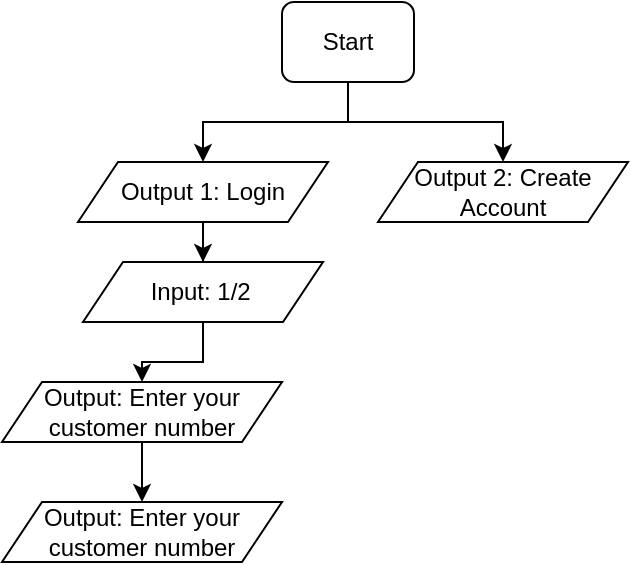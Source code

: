 <mxfile version="20.1.1" type="github">
  <diagram id="PVZnReJb8n95HXbe6FDD" name="Page-1">
    <mxGraphModel dx="944" dy="505" grid="1" gridSize="10" guides="1" tooltips="1" connect="1" arrows="1" fold="1" page="1" pageScale="1" pageWidth="1169" pageHeight="827" math="0" shadow="0">
      <root>
        <mxCell id="0" />
        <mxCell id="1" parent="0" />
        <mxCell id="Zx9jNWDYJmhsIeQJABpq-4" value="" style="edgeStyle=orthogonalEdgeStyle;rounded=0;orthogonalLoop=1;jettySize=auto;html=1;" edge="1" parent="1" source="Zx9jNWDYJmhsIeQJABpq-1" target="Zx9jNWDYJmhsIeQJABpq-2">
          <mxGeometry relative="1" as="geometry" />
        </mxCell>
        <mxCell id="Zx9jNWDYJmhsIeQJABpq-8" style="edgeStyle=orthogonalEdgeStyle;rounded=0;orthogonalLoop=1;jettySize=auto;html=1;entryX=0.5;entryY=0;entryDx=0;entryDy=0;" edge="1" parent="1" source="Zx9jNWDYJmhsIeQJABpq-1" target="Zx9jNWDYJmhsIeQJABpq-5">
          <mxGeometry relative="1" as="geometry" />
        </mxCell>
        <mxCell id="Zx9jNWDYJmhsIeQJABpq-1" value="Start" style="rounded=1;whiteSpace=wrap;html=1;" vertex="1" parent="1">
          <mxGeometry x="552" y="20" width="66" height="40" as="geometry" />
        </mxCell>
        <mxCell id="Zx9jNWDYJmhsIeQJABpq-11" style="edgeStyle=orthogonalEdgeStyle;rounded=0;orthogonalLoop=1;jettySize=auto;html=1;entryX=0.5;entryY=0;entryDx=0;entryDy=0;" edge="1" parent="1" source="Zx9jNWDYJmhsIeQJABpq-2" target="Zx9jNWDYJmhsIeQJABpq-9">
          <mxGeometry relative="1" as="geometry" />
        </mxCell>
        <mxCell id="Zx9jNWDYJmhsIeQJABpq-2" value="Output 1: Login" style="shape=parallelogram;perimeter=parallelogramPerimeter;whiteSpace=wrap;html=1;fixedSize=1;" vertex="1" parent="1">
          <mxGeometry x="450" y="100" width="125" height="30" as="geometry" />
        </mxCell>
        <mxCell id="Zx9jNWDYJmhsIeQJABpq-5" value="Output 2: Create Account" style="shape=parallelogram;perimeter=parallelogramPerimeter;whiteSpace=wrap;html=1;fixedSize=1;" vertex="1" parent="1">
          <mxGeometry x="600" y="100" width="125" height="30" as="geometry" />
        </mxCell>
        <mxCell id="Zx9jNWDYJmhsIeQJABpq-14" value="" style="edgeStyle=orthogonalEdgeStyle;rounded=0;orthogonalLoop=1;jettySize=auto;html=1;" edge="1" parent="1" source="Zx9jNWDYJmhsIeQJABpq-9" target="Zx9jNWDYJmhsIeQJABpq-13">
          <mxGeometry relative="1" as="geometry" />
        </mxCell>
        <mxCell id="Zx9jNWDYJmhsIeQJABpq-9" value="Input: 1/2&amp;nbsp;" style="shape=parallelogram;perimeter=parallelogramPerimeter;whiteSpace=wrap;html=1;fixedSize=1;" vertex="1" parent="1">
          <mxGeometry x="452.5" y="150" width="120" height="30" as="geometry" />
        </mxCell>
        <mxCell id="Zx9jNWDYJmhsIeQJABpq-16" value="" style="edgeStyle=orthogonalEdgeStyle;rounded=0;orthogonalLoop=1;jettySize=auto;html=1;" edge="1" parent="1" source="Zx9jNWDYJmhsIeQJABpq-13" target="Zx9jNWDYJmhsIeQJABpq-15">
          <mxGeometry relative="1" as="geometry" />
        </mxCell>
        <mxCell id="Zx9jNWDYJmhsIeQJABpq-13" value="Output:&amp;nbsp;Enter your customer number" style="shape=parallelogram;perimeter=parallelogramPerimeter;whiteSpace=wrap;html=1;fixedSize=1;" vertex="1" parent="1">
          <mxGeometry x="412" y="210" width="140" height="30" as="geometry" />
        </mxCell>
        <mxCell id="Zx9jNWDYJmhsIeQJABpq-15" value="Output:&amp;nbsp;Enter your customer number" style="shape=parallelogram;perimeter=parallelogramPerimeter;whiteSpace=wrap;html=1;fixedSize=1;" vertex="1" parent="1">
          <mxGeometry x="412" y="270" width="140" height="30" as="geometry" />
        </mxCell>
      </root>
    </mxGraphModel>
  </diagram>
</mxfile>
